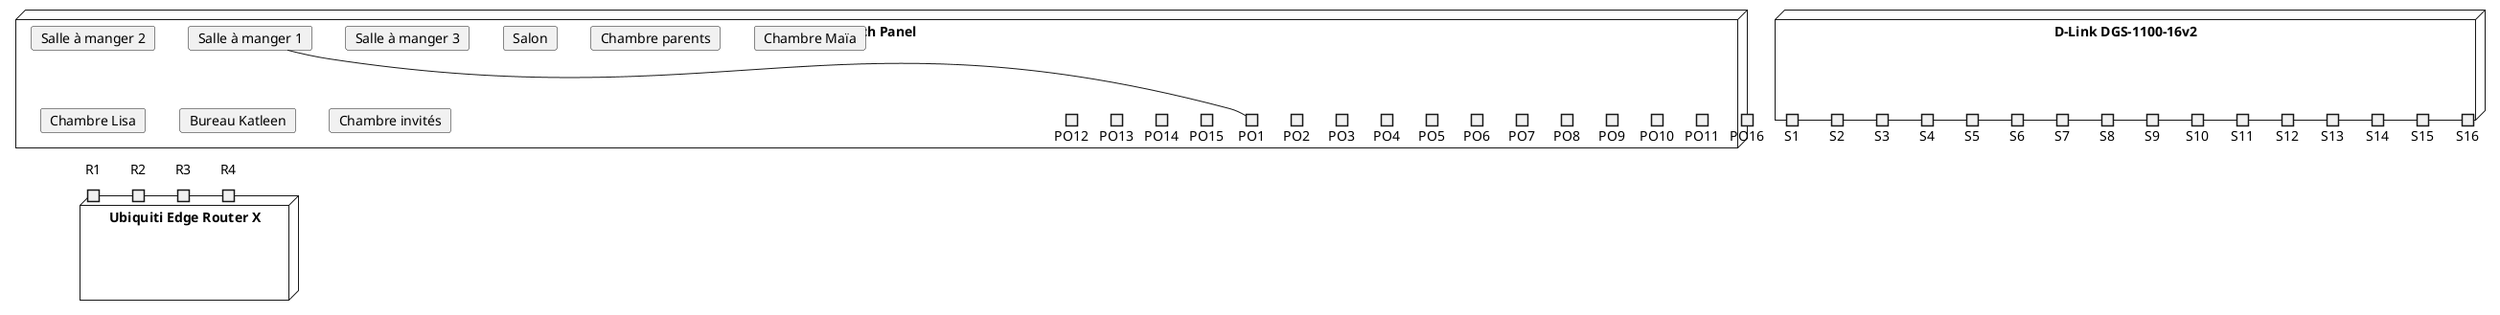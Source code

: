 @startuml network-wiring

node "Patch Panel" {
  portout PO1
  portout PO2
  portout PO3
  portout PO4
  portout PO5
  portout PO6
  portout PO7
  portout PO8
  portout PO9
  portout PO10
  portout PO11
  portout PO12
  portout PO13
  portout PO14
  portout PO15
  portout PO16
  card "Salle à manger 1" as sm1
  card "Salle à manger 2"
  card "Salle à manger 3"
  card "Salon"
  card "Chambre parents"
  card "Chambre Maïa"
  card "Chambre Lisa"
  card "Bureau Katleen"
  card "Chambre invités"

  sm1 -- PO1
}

node "D-Link DGS-1100-16v2" {
  portout S1
  portout S2
  portout S3
  portout S4
  portout S5
  portout S6
  portout S7
  portout S8
  portout S9
  portout S10
  portout S11
  portout S12
  portout S13
  portout S14
  portout S15
  portout S16
}

node "Ubiquiti Edge Router X" {
  port R1
  port R2
  port R3
  port R4
}

@enduml
